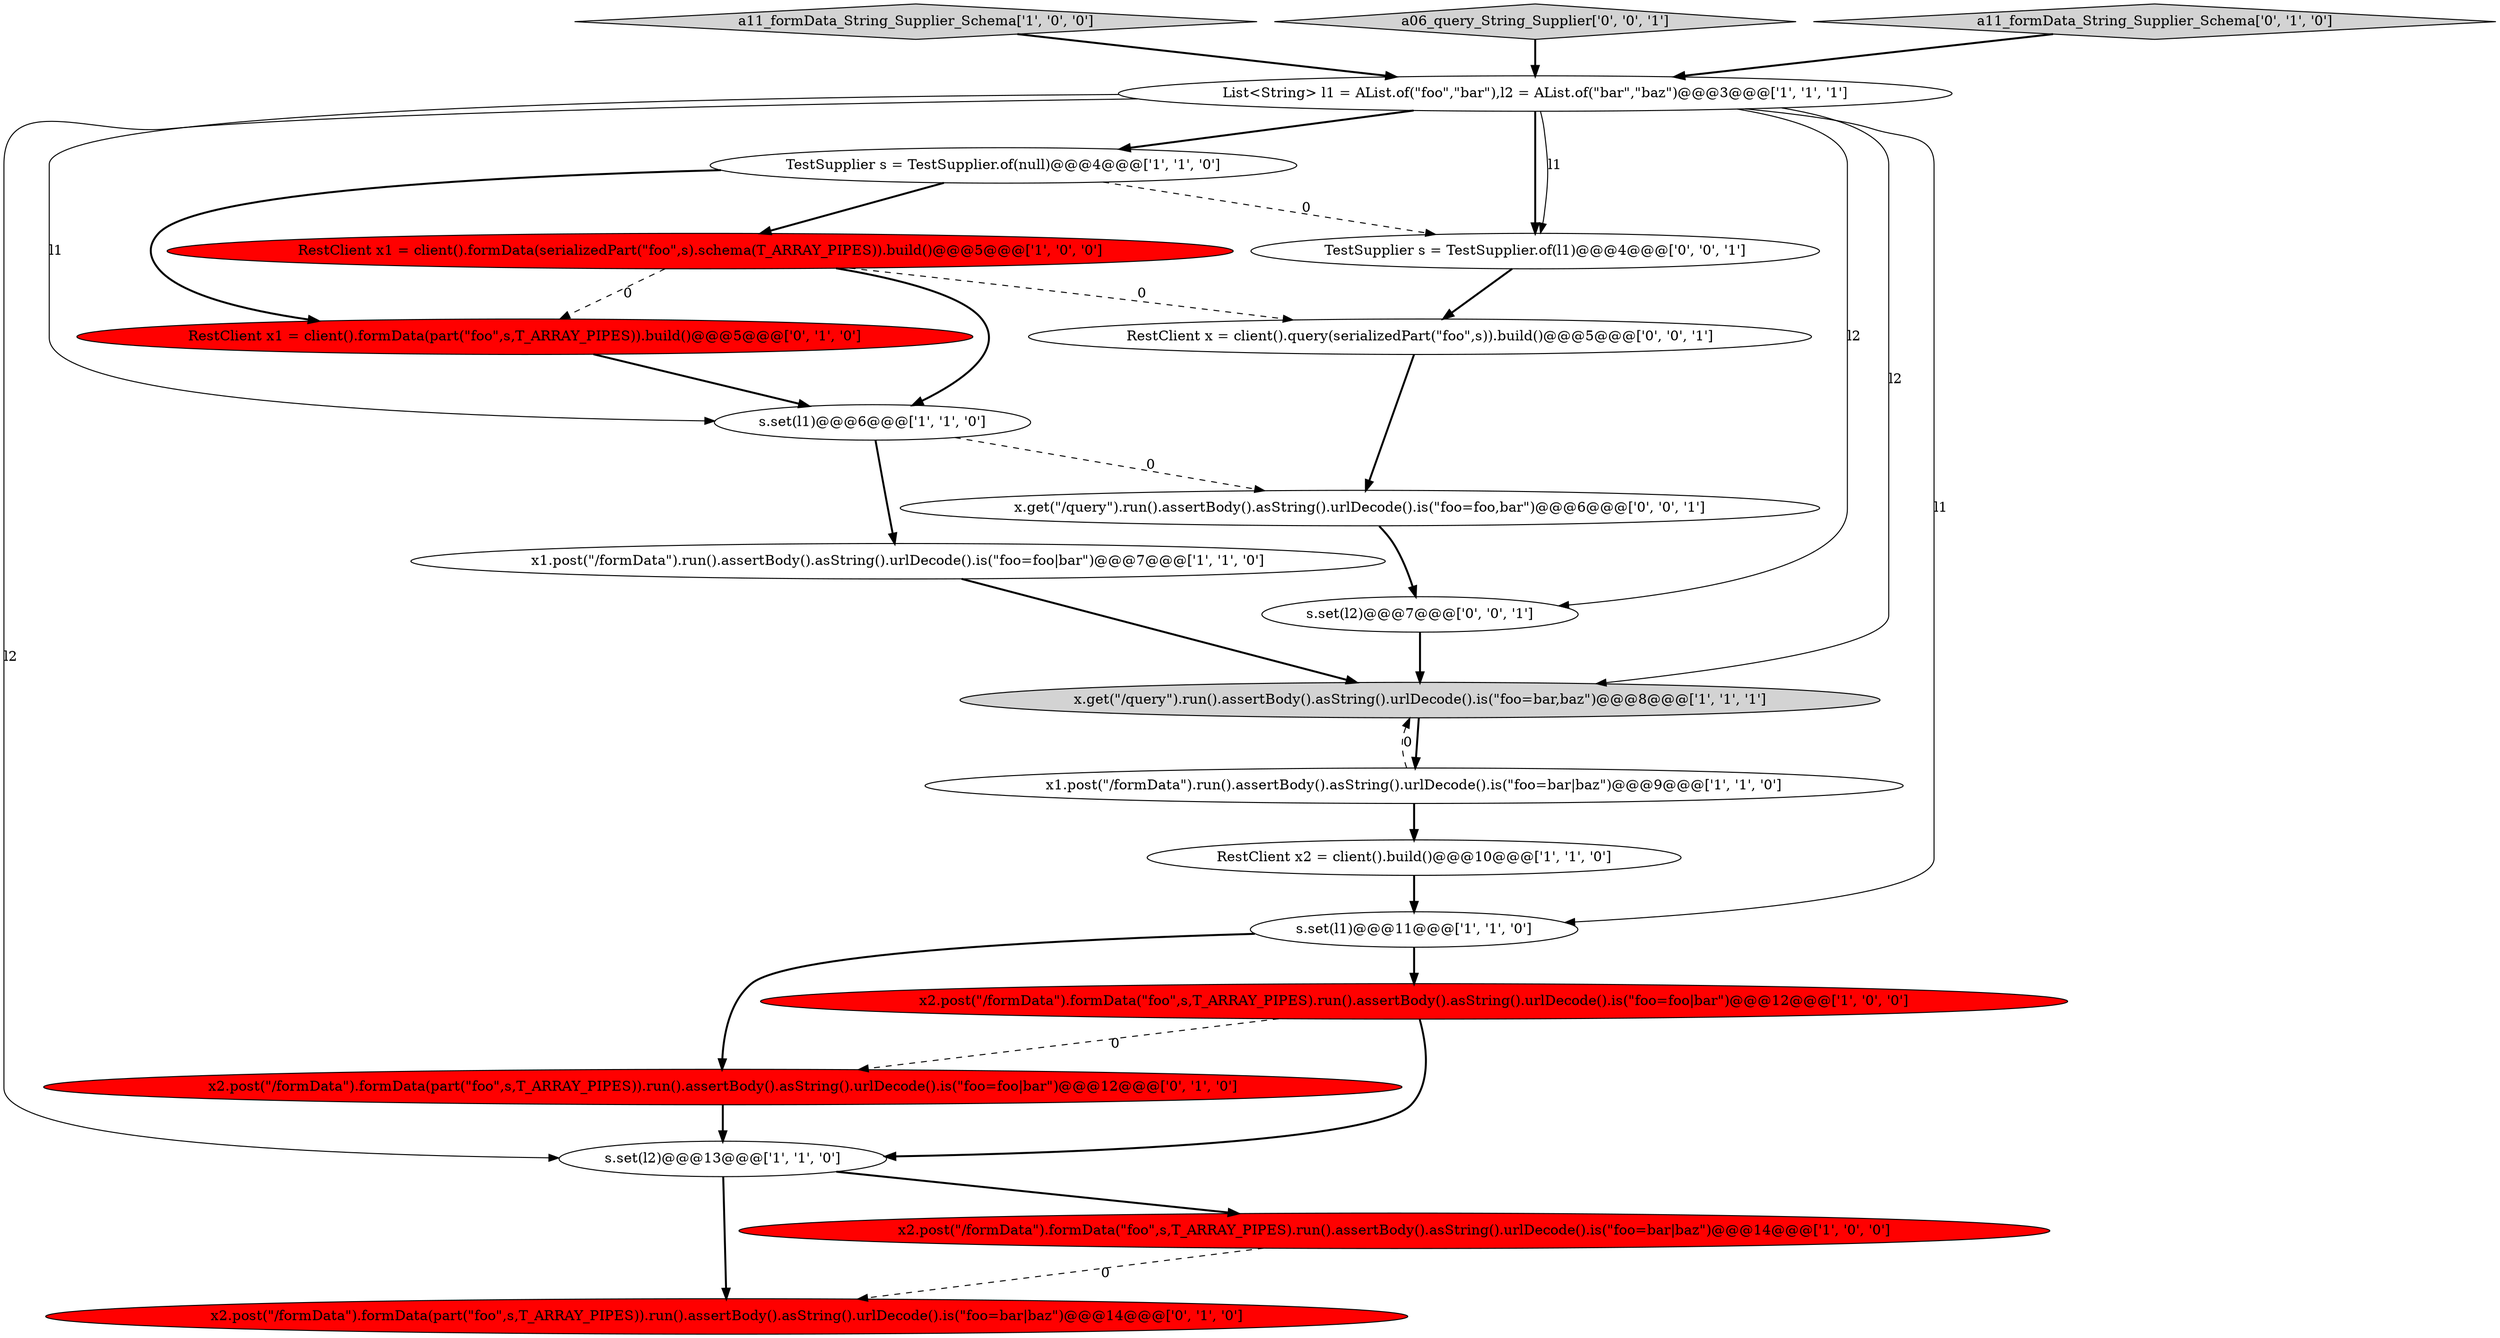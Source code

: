 digraph {
14 [style = filled, label = "x2.post(\"/formData\").formData(part(\"foo\",s,T_ARRAY_PIPES)).run().assertBody().asString().urlDecode().is(\"foo=bar|baz\")@@@14@@@['0', '1', '0']", fillcolor = red, shape = ellipse image = "AAA1AAABBB2BBB"];
21 [style = filled, label = "RestClient x = client().query(serializedPart(\"foo\",s)).build()@@@5@@@['0', '0', '1']", fillcolor = white, shape = ellipse image = "AAA0AAABBB3BBB"];
3 [style = filled, label = "a11_formData_String_Supplier_Schema['1', '0', '0']", fillcolor = lightgray, shape = diamond image = "AAA0AAABBB1BBB"];
1 [style = filled, label = "x2.post(\"/formData\").formData(\"foo\",s,T_ARRAY_PIPES).run().assertBody().asString().urlDecode().is(\"foo=foo|bar\")@@@12@@@['1', '0', '0']", fillcolor = red, shape = ellipse image = "AAA1AAABBB1BBB"];
8 [style = filled, label = "s.set(l2)@@@13@@@['1', '1', '0']", fillcolor = white, shape = ellipse image = "AAA0AAABBB1BBB"];
20 [style = filled, label = "TestSupplier s = TestSupplier.of(l1)@@@4@@@['0', '0', '1']", fillcolor = white, shape = ellipse image = "AAA0AAABBB3BBB"];
7 [style = filled, label = "x.get(\"/query\").run().assertBody().asString().urlDecode().is(\"foo=bar,baz\")@@@8@@@['1', '1', '1']", fillcolor = lightgray, shape = ellipse image = "AAA0AAABBB1BBB"];
17 [style = filled, label = "a06_query_String_Supplier['0', '0', '1']", fillcolor = lightgray, shape = diamond image = "AAA0AAABBB3BBB"];
6 [style = filled, label = "List<String> l1 = AList.of(\"foo\",\"bar\"),l2 = AList.of(\"bar\",\"baz\")@@@3@@@['1', '1', '1']", fillcolor = white, shape = ellipse image = "AAA0AAABBB1BBB"];
12 [style = filled, label = "RestClient x2 = client().build()@@@10@@@['1', '1', '0']", fillcolor = white, shape = ellipse image = "AAA0AAABBB1BBB"];
5 [style = filled, label = "x1.post(\"/formData\").run().assertBody().asString().urlDecode().is(\"foo=bar|baz\")@@@9@@@['1', '1', '0']", fillcolor = white, shape = ellipse image = "AAA0AAABBB1BBB"];
2 [style = filled, label = "x1.post(\"/formData\").run().assertBody().asString().urlDecode().is(\"foo=foo|bar\")@@@7@@@['1', '1', '0']", fillcolor = white, shape = ellipse image = "AAA0AAABBB1BBB"];
19 [style = filled, label = "x.get(\"/query\").run().assertBody().asString().urlDecode().is(\"foo=foo,bar\")@@@6@@@['0', '0', '1']", fillcolor = white, shape = ellipse image = "AAA0AAABBB3BBB"];
13 [style = filled, label = "x2.post(\"/formData\").formData(part(\"foo\",s,T_ARRAY_PIPES)).run().assertBody().asString().urlDecode().is(\"foo=foo|bar\")@@@12@@@['0', '1', '0']", fillcolor = red, shape = ellipse image = "AAA1AAABBB2BBB"];
11 [style = filled, label = "RestClient x1 = client().formData(serializedPart(\"foo\",s).schema(T_ARRAY_PIPES)).build()@@@5@@@['1', '0', '0']", fillcolor = red, shape = ellipse image = "AAA1AAABBB1BBB"];
16 [style = filled, label = "RestClient x1 = client().formData(part(\"foo\",s,T_ARRAY_PIPES)).build()@@@5@@@['0', '1', '0']", fillcolor = red, shape = ellipse image = "AAA1AAABBB2BBB"];
4 [style = filled, label = "s.set(l1)@@@11@@@['1', '1', '0']", fillcolor = white, shape = ellipse image = "AAA0AAABBB1BBB"];
9 [style = filled, label = "s.set(l1)@@@6@@@['1', '1', '0']", fillcolor = white, shape = ellipse image = "AAA0AAABBB1BBB"];
0 [style = filled, label = "x2.post(\"/formData\").formData(\"foo\",s,T_ARRAY_PIPES).run().assertBody().asString().urlDecode().is(\"foo=bar|baz\")@@@14@@@['1', '0', '0']", fillcolor = red, shape = ellipse image = "AAA1AAABBB1BBB"];
10 [style = filled, label = "TestSupplier s = TestSupplier.of(null)@@@4@@@['1', '1', '0']", fillcolor = white, shape = ellipse image = "AAA0AAABBB1BBB"];
18 [style = filled, label = "s.set(l2)@@@7@@@['0', '0', '1']", fillcolor = white, shape = ellipse image = "AAA0AAABBB3BBB"];
15 [style = filled, label = "a11_formData_String_Supplier_Schema['0', '1', '0']", fillcolor = lightgray, shape = diamond image = "AAA0AAABBB2BBB"];
19->18 [style = bold, label=""];
1->8 [style = bold, label=""];
21->19 [style = bold, label=""];
17->6 [style = bold, label=""];
9->2 [style = bold, label=""];
11->16 [style = dashed, label="0"];
6->4 [style = solid, label="l1"];
6->18 [style = solid, label="l2"];
4->13 [style = bold, label=""];
8->14 [style = bold, label=""];
3->6 [style = bold, label=""];
15->6 [style = bold, label=""];
11->9 [style = bold, label=""];
20->21 [style = bold, label=""];
8->0 [style = bold, label=""];
6->20 [style = bold, label=""];
1->13 [style = dashed, label="0"];
0->14 [style = dashed, label="0"];
9->19 [style = dashed, label="0"];
6->8 [style = solid, label="l2"];
7->5 [style = bold, label=""];
10->16 [style = bold, label=""];
12->4 [style = bold, label=""];
5->12 [style = bold, label=""];
6->10 [style = bold, label=""];
6->7 [style = solid, label="l2"];
10->20 [style = dashed, label="0"];
4->1 [style = bold, label=""];
2->7 [style = bold, label=""];
13->8 [style = bold, label=""];
18->7 [style = bold, label=""];
6->20 [style = solid, label="l1"];
5->7 [style = dashed, label="0"];
6->9 [style = solid, label="l1"];
16->9 [style = bold, label=""];
10->11 [style = bold, label=""];
11->21 [style = dashed, label="0"];
}
